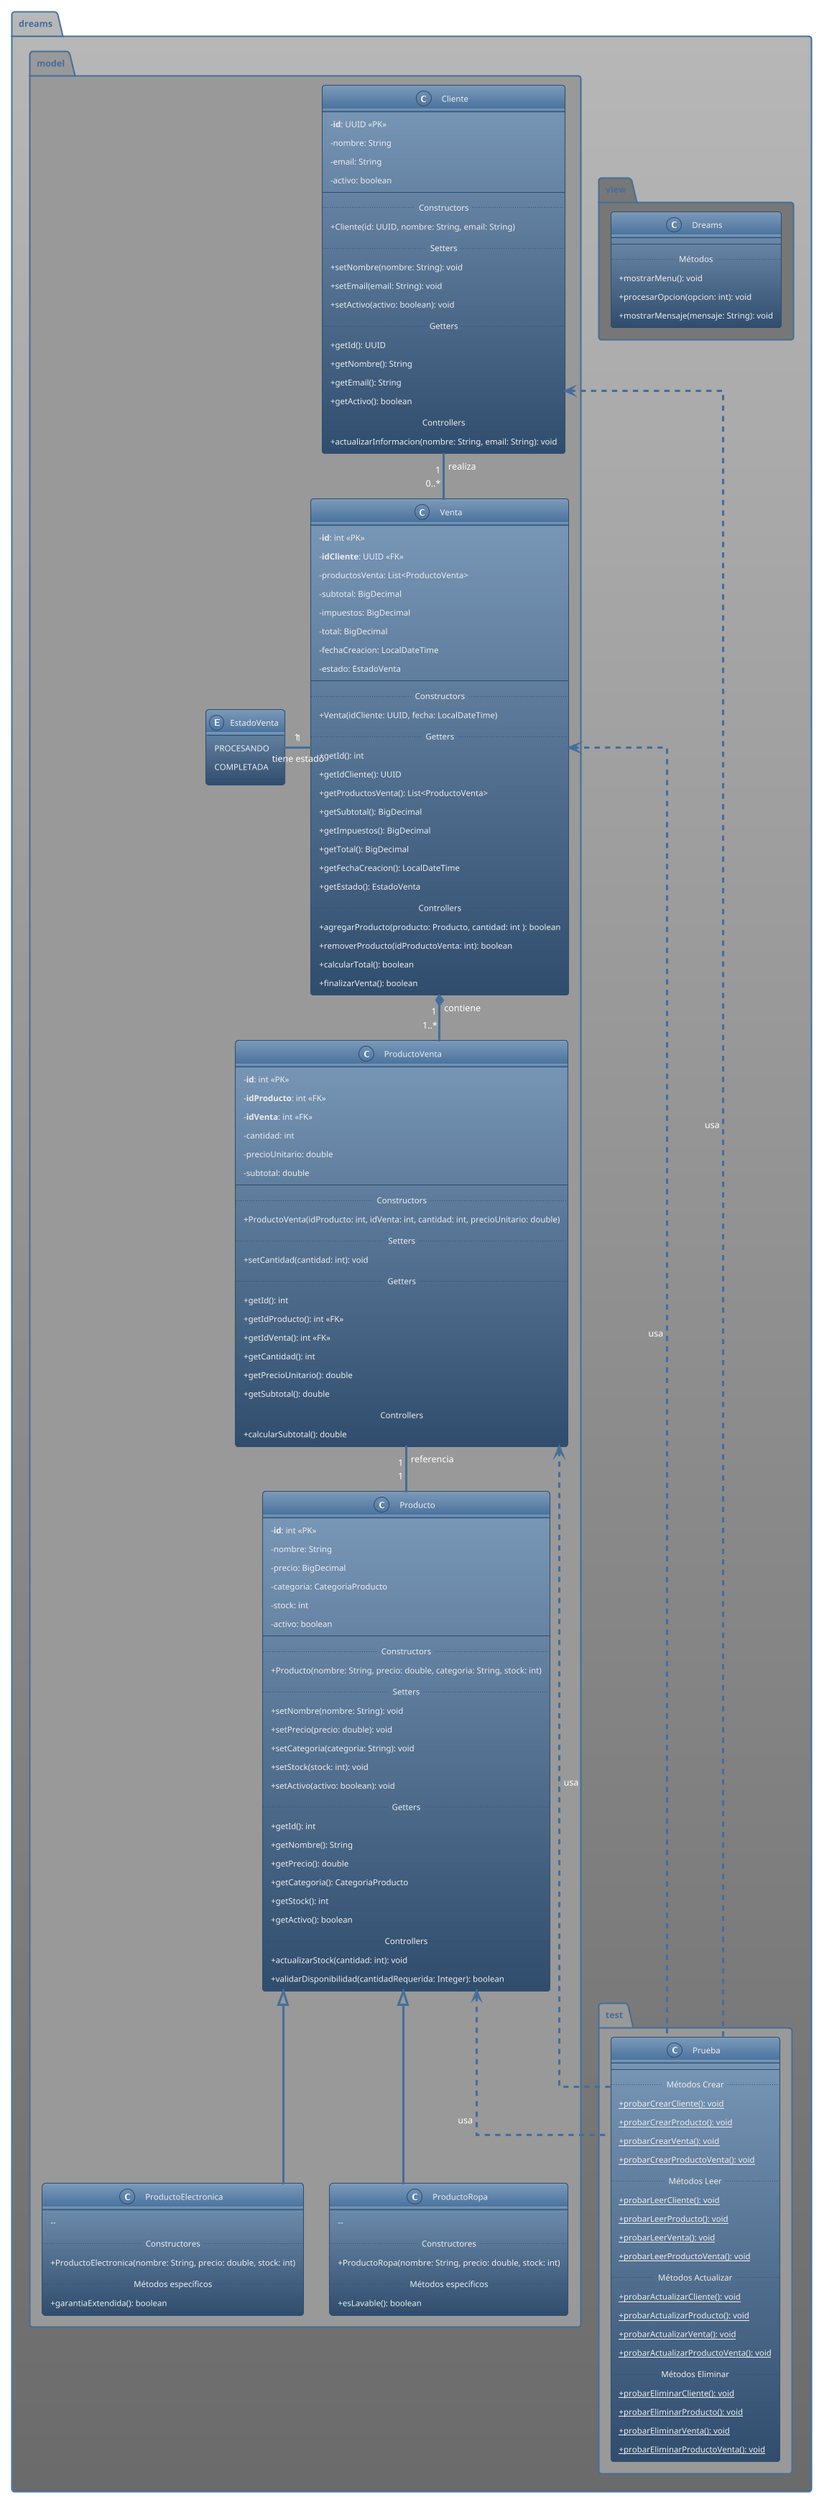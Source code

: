 @startuml Dreams System Model v1.0.1
    
    !theme spacelab
    
    ' Configuration
    skinparam classAttributeIconSize 0
    skinparam backgroundColor transparent
    skinparam linetype ortho

    package dreams.view #777777 {

        '=== Vistas ===

        class Dreams {
            --
            .. Métodos ..
            + mostrarMenu(): void
            + procesarOpcion(opcion: int): void
            + mostrarMensaje(mensaje: String): void
        }
        
    }

    package dreams.model #999999 {
        
        '=== Modelos ===

        class Cliente {
            - **id**: UUID <<PK>>
            - nombre: String
            - email: String
            - activo: boolean
            --
            .. Constructors ..
            + Cliente(id: UUID, nombre: String, email: String)
            .. Setters ..
            + setNombre(nombre: String): void
            + setEmail(email: String): void
            + setActivo(activo: boolean): void
            .. Getters ..
            + getId(): UUID
            + getNombre(): String
            + getEmail(): String
            + getActivo(): boolean
            .. Controllers ..
            + actualizarInformacion(nombre: String, email: String): void
        }
        
        class Producto {
            - **id**: int <<PK>>
            - nombre: String
            - precio: BigDecimal
            - categoria: CategoriaProducto
            - stock: int
            - activo: boolean
            --
            .. Constructors ..
            + Producto(nombre: String, precio: double, categoria: String, stock: int)
            .. Setters ..
            + setNombre(nombre: String): void
            + setPrecio(precio: double): void
            + setCategoria(categoria: String): void
            + setStock(stock: int): void
            + setActivo(activo: boolean): void
            .. Getters ..
            + getId(): int
            + getNombre(): String
            + getPrecio(): double
            + getCategoria(): CategoriaProducto
            + getStock(): int
            + getActivo(): boolean
            .. Controllers ..
            + actualizarStock(cantidad: int): void
            + validarDisponibilidad(cantidadRequerida: Integer): boolean
        }
        
        class Venta {
            - **id**: int <<PK>>
            - **idCliente**: UUID <<FK>>
            - productosVenta: List<ProductoVenta>
            - subtotal: BigDecimal
            - impuestos: BigDecimal
            - total: BigDecimal
            - fechaCreacion: LocalDateTime
            - estado: EstadoVenta
            --
            .. Constructors ..
            + Venta(idCliente: UUID, fecha: LocalDateTime)
            .. Getters ..
            + getId(): int
            + getIdCliente(): UUID
            + getProductosVenta(): List<ProductoVenta>
            + getSubtotal(): BigDecimal
            + getImpuestos(): BigDecimal
            + getTotal(): BigDecimal
            + getFechaCreacion(): LocalDateTime
            + getEstado(): EstadoVenta
            .. Controllers ..
            + agregarProducto(producto: Producto, cantidad: int ): boolean
            + removerProducto(idProductoVenta: int): boolean
            + calcularTotal(): boolean
            + finalizarVenta(): boolean
        }
        
        class ProductoVenta {
            - **id**: int <<PK>>
            - **idProducto**: int <<FK>>
            - **idVenta**: int <<FK>>
            - cantidad: int
            - precioUnitario: double
            - subtotal: double
            --
            .. Constructors ..
            + ProductoVenta(idProducto: int, idVenta: int, cantidad: int, precioUnitario: double)
            .. Setters ..
            + setCantidad(cantidad: int): void
            .. Getters ..
            + getId(): int
            + getIdProducto(): int <<FK>>
            + getIdVenta(): int <<FK>>
            + getCantidad(): int
            + getPrecioUnitario(): double
            + getSubtotal(): double
            .. Controllers ..
            + calcularSubtotal(): double
        }

        class ProductoElectronica extends Producto {
            -- 
            .. Constructores ..
            + ProductoElectronica(nombre: String, precio: double, stock: int)
            .. Métodos específicos ..
            + garantiaExtendida(): boolean
        }

        class ProductoRopa extends Producto {
            -- 
            .. Constructores ..
            + ProductoRopa(nombre: String, precio: double, stock: int)
            .. Métodos específicos ..
            + esLavable(): boolean
        }
        
        '=== Enumeraciones ===
        
        enum EstadoVenta {
            PROCESANDO
            COMPLETADA
        }
        
    }
    
    '=== Pruebas ===

    package dreams.test #999999 {
    
        class Prueba {
            --
            .. Métodos Crear ..
            + {static} probarCrearCliente(): void
            + {static} probarCrearProducto(): void
            + {static} probarCrearVenta(): void
            + {static} probarCrearProductoVenta(): void
            .. Métodos Leer ..
            + {static} probarLeerCliente(): void
            + {static} probarLeerProducto(): void
            + {static} probarLeerVenta(): void
            + {static} probarLeerProductoVenta(): void
            .. Métodos Actualizar ..
            + {static} probarActualizarCliente(): void
            + {static} probarActualizarProducto(): void
            + {static} probarActualizarVenta(): void
            + {static} probarActualizarProductoVenta(): void
            .. Métodos Eliminar ..
            + {static} probarEliminarCliente(): void
            + {static} probarEliminarProducto(): void
            + {static} probarEliminarVenta(): void
            + {static} probarEliminarProductoVenta(): void
        }
        
    }

    ' === Relaciones ===

    ' --- Asociaciones simples ---

    ' Un Cliente puede realizar cero o muchas Ventas. Cada Venta es realizada por exactamente un Cliente.
    Cliente "1" -- "0..*" Venta : realiza

    ' Cada ProductoVenta se refiere a exactamente un Producto. Un Producto puede estar en múltiples ProductoVenta.
    ProductoVenta "1" -- "1" Producto : referencia

    ' --- Composiciones ---

    ' Una Venta se compone de uno o más ProductoVenta. La vida de ProductoVenta depende de la Venta (Composición).
    Venta "1" *-- "1..*" ProductoVenta : contiene

    ' --- Herencia ---

    'Producto <|-- ProductoElectronica
    'Producto <|-- ProductoRopa

    ' --- Enumeraciones ---

    ' Una Venta tiene exactamente un EstadoVenta. Un EstadoVenta puede ser asociado a cero o muchas Ventas.
    Venta "1" -left- "1" EstadoVenta : tiene estado
    
    ' --- Dependencias ---

    ' La clase Prueba depende de las otras clases para realizar sus operaciones, pero no tiene una asociación directa de datos con ellas.
    Venta <.. Prueba : usa
    Cliente <.. Prueba : usa
    Producto <.. Prueba : usa
    ProductoVenta <.. Prueba : usa

@enduml